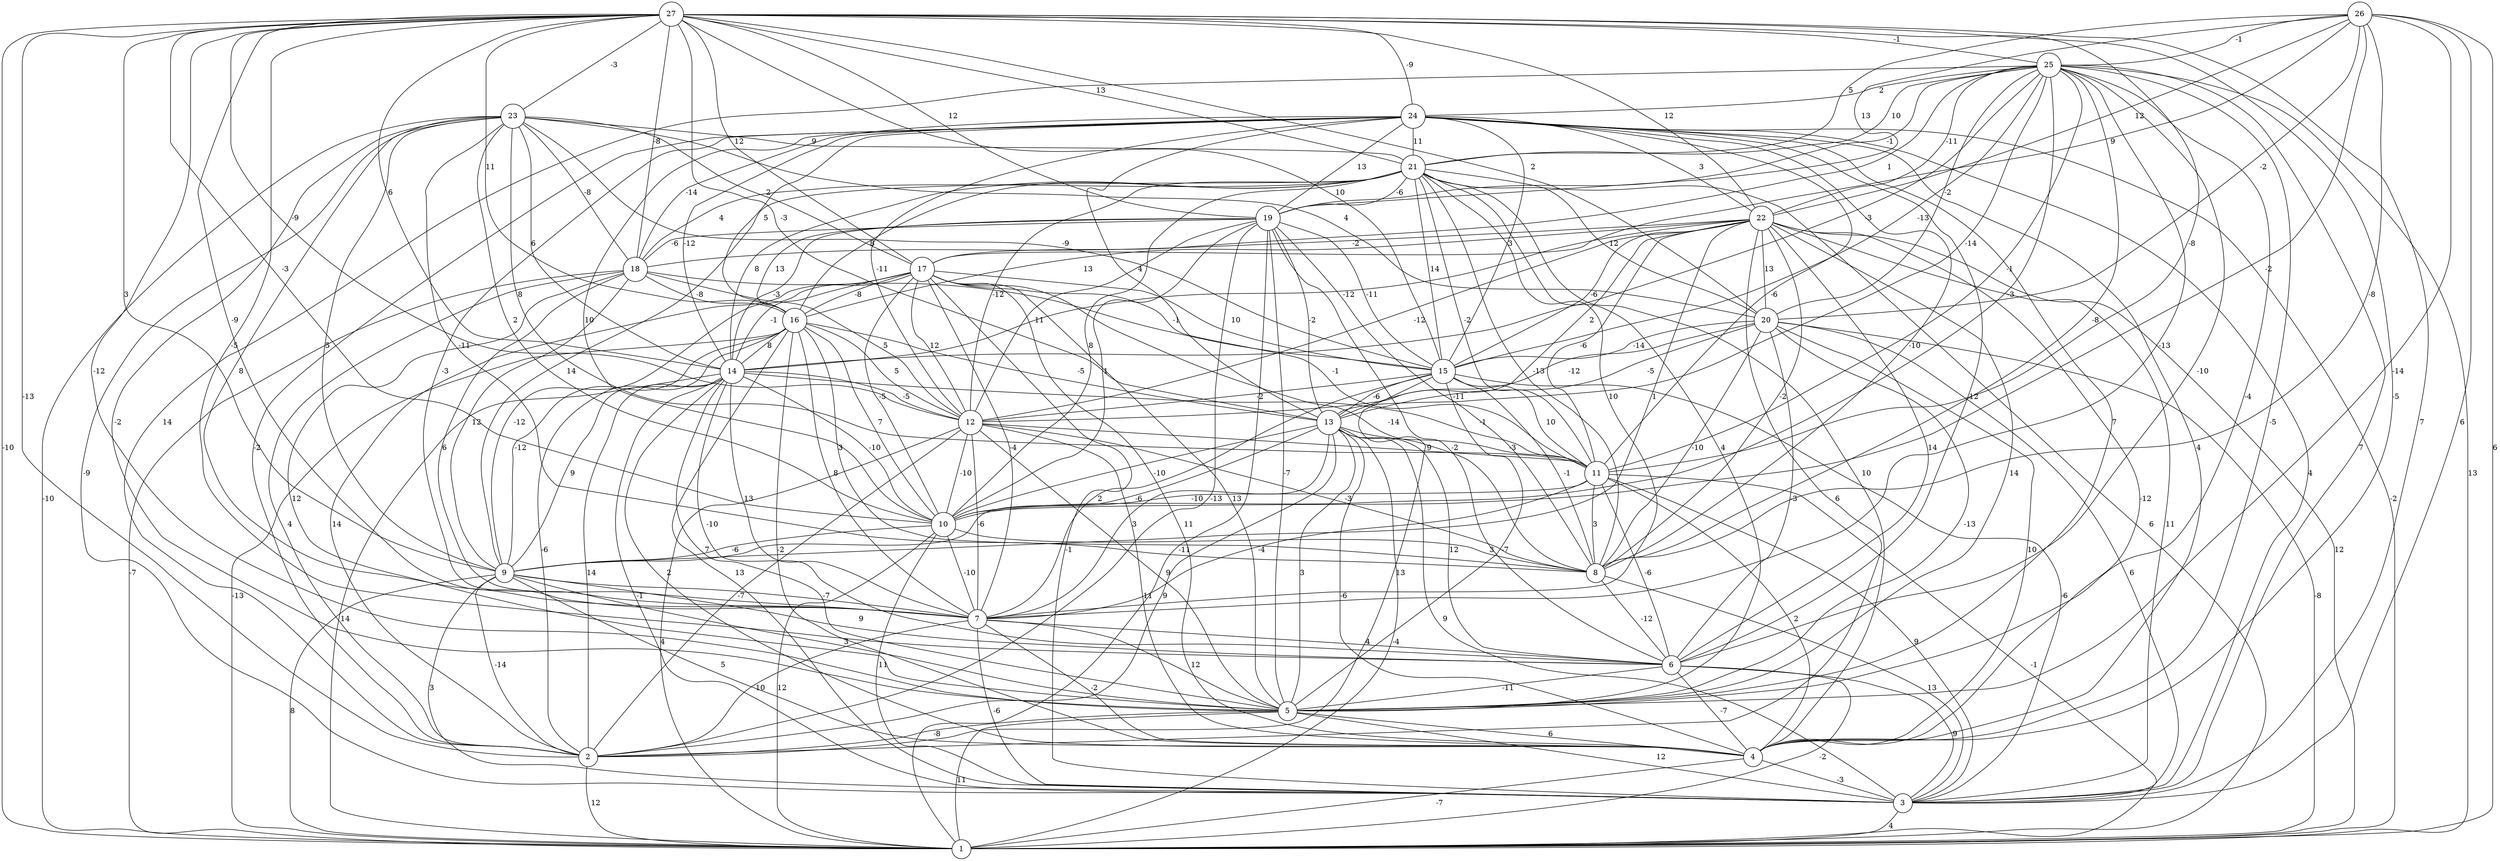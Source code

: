 graph { 
	 fontname="Helvetica,Arial,sans-serif" 
	 node [shape = circle]; 
	 27 -- 1 [label = "-10"];
	 27 -- 2 [label = "-13"];
	 27 -- 3 [label = "7"];
	 27 -- 4 [label = "-5"];
	 27 -- 5 [label = "-12"];
	 27 -- 6 [label = "-5"];
	 27 -- 7 [label = "-9"];
	 27 -- 9 [label = "3"];
	 27 -- 10 [label = "-3"];
	 27 -- 11 [label = "-8"];
	 27 -- 12 [label = "-9"];
	 27 -- 13 [label = "-3"];
	 27 -- 14 [label = "6"];
	 27 -- 15 [label = "10"];
	 27 -- 16 [label = "11"];
	 27 -- 17 [label = "12"];
	 27 -- 18 [label = "-8"];
	 27 -- 19 [label = "12"];
	 27 -- 20 [label = "2"];
	 27 -- 21 [label = "13"];
	 27 -- 22 [label = "12"];
	 27 -- 23 [label = "-3"];
	 27 -- 24 [label = "-9"];
	 27 -- 25 [label = "-1"];
	 26 -- 1 [label = "6"];
	 26 -- 3 [label = "6"];
	 26 -- 5 [label = "-14"];
	 26 -- 8 [label = "-8"];
	 26 -- 10 [label = "-2"];
	 26 -- 17 [label = "9"];
	 26 -- 19 [label = "13"];
	 26 -- 20 [label = "-2"];
	 26 -- 21 [label = "5"];
	 26 -- 22 [label = "12"];
	 26 -- 25 [label = "-1"];
	 25 -- 1 [label = "13"];
	 25 -- 2 [label = "14"];
	 25 -- 3 [label = "7"];
	 25 -- 4 [label = "-5"];
	 25 -- 5 [label = "-4"];
	 25 -- 6 [label = "-10"];
	 25 -- 7 [label = "-13"];
	 25 -- 8 [label = "-8"];
	 25 -- 10 [label = "-3"];
	 25 -- 11 [label = "-1"];
	 25 -- 13 [label = "-14"];
	 25 -- 14 [label = "-3"];
	 25 -- 15 [label = "-13"];
	 25 -- 17 [label = "1"];
	 25 -- 19 [label = "-1"];
	 25 -- 20 [label = "-2"];
	 25 -- 21 [label = "10"];
	 25 -- 22 [label = "-11"];
	 25 -- 24 [label = "2"];
	 24 -- 1 [label = "-2"];
	 24 -- 2 [label = "-2"];
	 24 -- 3 [label = "4"];
	 24 -- 4 [label = "4"];
	 24 -- 5 [label = "7"];
	 24 -- 6 [label = "12"];
	 24 -- 7 [label = "-3"];
	 24 -- 8 [label = "-10"];
	 24 -- 10 [label = "10"];
	 24 -- 11 [label = "-6"];
	 24 -- 12 [label = "-11"];
	 24 -- 13 [label = "4"];
	 24 -- 14 [label = "-12"];
	 24 -- 15 [label = "3"];
	 24 -- 16 [label = "5"];
	 24 -- 18 [label = "-14"];
	 24 -- 19 [label = "13"];
	 24 -- 21 [label = "11"];
	 24 -- 22 [label = "3"];
	 23 -- 1 [label = "-10"];
	 23 -- 3 [label = "-9"];
	 23 -- 5 [label = "-2"];
	 23 -- 7 [label = "8"];
	 23 -- 8 [label = "-11"];
	 23 -- 9 [label = "5"];
	 23 -- 10 [label = "2"];
	 23 -- 11 [label = "8"];
	 23 -- 14 [label = "6"];
	 23 -- 15 [label = "-9"];
	 23 -- 17 [label = "2"];
	 23 -- 18 [label = "-8"];
	 23 -- 20 [label = "4"];
	 23 -- 21 [label = "9"];
	 22 -- 1 [label = "12"];
	 22 -- 2 [label = "6"];
	 22 -- 3 [label = "11"];
	 22 -- 4 [label = "-12"];
	 22 -- 5 [label = "14"];
	 22 -- 6 [label = "14"];
	 22 -- 8 [label = "-2"];
	 22 -- 9 [label = "1"];
	 22 -- 11 [label = "-6"];
	 22 -- 12 [label = "-12"];
	 22 -- 13 [label = "2"];
	 22 -- 14 [label = "-12"];
	 22 -- 15 [label = "-6"];
	 22 -- 16 [label = "13"];
	 22 -- 18 [label = "-2"];
	 22 -- 20 [label = "13"];
	 21 -- 1 [label = "6"];
	 21 -- 4 [label = "10"];
	 21 -- 5 [label = "4"];
	 21 -- 7 [label = "10"];
	 21 -- 8 [label = "-13"];
	 21 -- 9 [label = "14"];
	 21 -- 10 [label = "8"];
	 21 -- 11 [label = "-2"];
	 21 -- 12 [label = "-12"];
	 21 -- 14 [label = "8"];
	 21 -- 15 [label = "14"];
	 21 -- 16 [label = "8"];
	 21 -- 18 [label = "4"];
	 21 -- 19 [label = "-6"];
	 21 -- 20 [label = "12"];
	 20 -- 1 [label = "-8"];
	 20 -- 3 [label = "6"];
	 20 -- 4 [label = "10"];
	 20 -- 5 [label = "-13"];
	 20 -- 6 [label = "-3"];
	 20 -- 8 [label = "-10"];
	 20 -- 12 [label = "-12"];
	 20 -- 13 [label = "-5"];
	 20 -- 15 [label = "-14"];
	 19 -- 1 [label = "-11"];
	 19 -- 2 [label = "-13"];
	 19 -- 5 [label = "-7"];
	 19 -- 6 [label = "-2"];
	 19 -- 8 [label = "-11"];
	 19 -- 10 [label = "1"];
	 19 -- 12 [label = "11"];
	 19 -- 13 [label = "-2"];
	 19 -- 14 [label = "-3"];
	 19 -- 15 [label = "-11"];
	 19 -- 16 [label = "13"];
	 19 -- 18 [label = "-6"];
	 18 -- 1 [label = "-7"];
	 18 -- 2 [label = "4"];
	 18 -- 5 [label = "12"];
	 18 -- 7 [label = "6"];
	 18 -- 9 [label = "12"];
	 18 -- 12 [label = "5"];
	 18 -- 15 [label = "-1"];
	 18 -- 16 [label = "-8"];
	 17 -- 2 [label = "14"];
	 17 -- 3 [label = "-1"];
	 17 -- 4 [label = "11"];
	 17 -- 5 [label = "13"];
	 17 -- 7 [label = "-4"];
	 17 -- 8 [label = "-14"];
	 17 -- 9 [label = "-12"];
	 17 -- 10 [label = "-5"];
	 17 -- 11 [label = "-1"];
	 17 -- 12 [label = "12"];
	 17 -- 14 [label = "-1"];
	 17 -- 15 [label = "10"];
	 17 -- 16 [label = "-8"];
	 16 -- 1 [label = "-13"];
	 16 -- 2 [label = "-6"];
	 16 -- 3 [label = "13"];
	 16 -- 4 [label = "-2"];
	 16 -- 7 [label = "8"];
	 16 -- 8 [label = "3"];
	 16 -- 9 [label = "-12"];
	 16 -- 10 [label = "7"];
	 16 -- 12 [label = "5"];
	 16 -- 13 [label = "-5"];
	 16 -- 14 [label = "8"];
	 15 -- 2 [label = "13"];
	 15 -- 3 [label = "-6"];
	 15 -- 5 [label = "-7"];
	 15 -- 7 [label = "2"];
	 15 -- 8 [label = "-1"];
	 15 -- 11 [label = "10"];
	 15 -- 12 [label = "-2"];
	 15 -- 13 [label = "-6"];
	 14 -- 1 [label = "14"];
	 14 -- 2 [label = "14"];
	 14 -- 3 [label = "-1"];
	 14 -- 4 [label = "2"];
	 14 -- 5 [label = "7"];
	 14 -- 6 [label = "-10"];
	 14 -- 7 [label = "13"];
	 14 -- 9 [label = "9"];
	 14 -- 10 [label = "-10"];
	 14 -- 11 [label = "-1"];
	 14 -- 12 [label = "-5"];
	 13 -- 1 [label = "-4"];
	 13 -- 2 [label = "9"];
	 13 -- 3 [label = "9"];
	 13 -- 4 [label = "-6"];
	 13 -- 5 [label = "3"];
	 13 -- 6 [label = "12"];
	 13 -- 7 [label = "3"];
	 13 -- 9 [label = "-6"];
	 13 -- 10 [label = "-10"];
	 13 -- 11 [label = "-3"];
	 12 -- 1 [label = "4"];
	 12 -- 2 [label = "-7"];
	 12 -- 4 [label = "11"];
	 12 -- 5 [label = "9"];
	 12 -- 7 [label = "-6"];
	 12 -- 8 [label = "-3"];
	 12 -- 10 [label = "-10"];
	 12 -- 11 [label = "9"];
	 11 -- 1 [label = "-1"];
	 11 -- 3 [label = "9"];
	 11 -- 4 [label = "2"];
	 11 -- 6 [label = "-6"];
	 11 -- 7 [label = "-4"];
	 11 -- 8 [label = "3"];
	 11 -- 10 [label = "-10"];
	 10 -- 1 [label = "12"];
	 10 -- 3 [label = "11"];
	 10 -- 7 [label = "-10"];
	 10 -- 8 [label = "3"];
	 10 -- 9 [label = "-6"];
	 9 -- 1 [label = "8"];
	 9 -- 2 [label = "-14"];
	 9 -- 3 [label = "3"];
	 9 -- 4 [label = "5"];
	 9 -- 5 [label = "3"];
	 9 -- 6 [label = "9"];
	 9 -- 7 [label = "-7"];
	 8 -- 3 [label = "13"];
	 8 -- 6 [label = "-12"];
	 7 -- 2 [label = "10"];
	 7 -- 3 [label = "-6"];
	 7 -- 4 [label = "-2"];
	 7 -- 5 [label = "12"];
	 7 -- 6 [label = "4"];
	 6 -- 1 [label = "-2"];
	 6 -- 3 [label = "9"];
	 6 -- 4 [label = "-7"];
	 6 -- 5 [label = "-11"];
	 5 -- 1 [label = "11"];
	 5 -- 2 [label = "-8"];
	 5 -- 3 [label = "12"];
	 5 -- 4 [label = "6"];
	 4 -- 1 [label = "-7"];
	 4 -- 3 [label = "-3"];
	 3 -- 1 [label = "4"];
	 2 -- 1 [label = "12"];
	 1;
	 2;
	 3;
	 4;
	 5;
	 6;
	 7;
	 8;
	 9;
	 10;
	 11;
	 12;
	 13;
	 14;
	 15;
	 16;
	 17;
	 18;
	 19;
	 20;
	 21;
	 22;
	 23;
	 24;
	 25;
	 26;
	 27;
}
